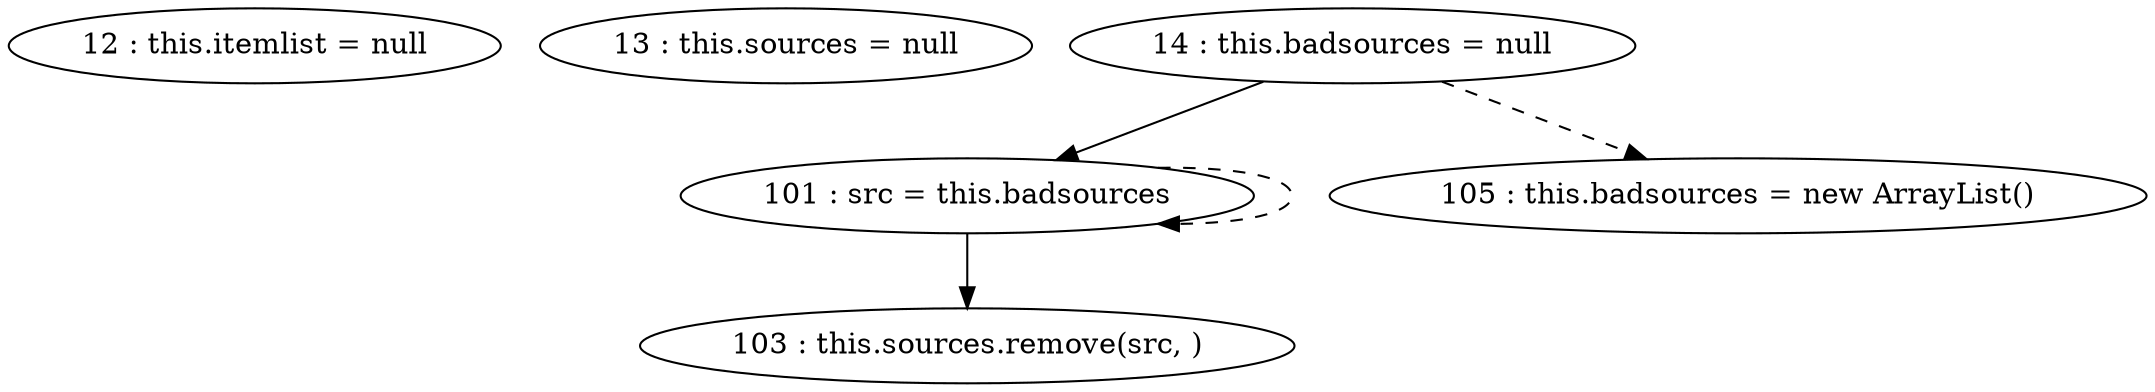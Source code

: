 digraph G {
"12 : this.itemlist = null"
"13 : this.sources = null"
"14 : this.badsources = null"
"14 : this.badsources = null" -> "101 : src = this.badsources"
"14 : this.badsources = null" -> "105 : this.badsources = new ArrayList()" [style=dashed]
"101 : src = this.badsources"
"101 : src = this.badsources" -> "103 : this.sources.remove(src, )"
"101 : src = this.badsources" -> "101 : src = this.badsources" [style=dashed]
"103 : this.sources.remove(src, )"
"105 : this.badsources = new ArrayList()"
}